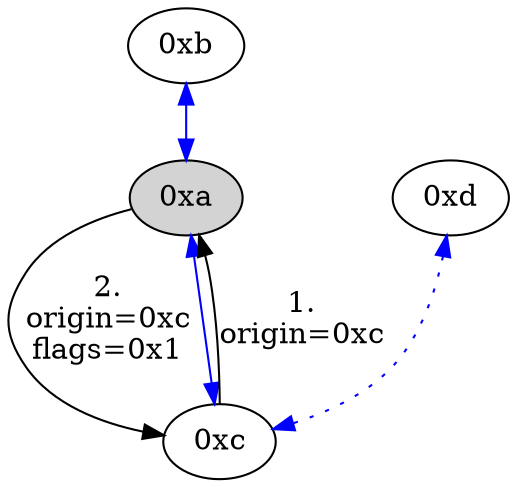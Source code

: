 digraph test5 {
    "0xb" -> a [color=blue, dir=both, len=1.00]
    "0xd" -> "0xc" [color=blue, style=dotted, dir=both]
    "0xc" -> a [color=blue, dir=both, len=1.00]
    "0xc" -> a [label="1.\norigin=0xc"]
    a -> "0xc" [label="2.\norigin=0xc\nflags=0x1"]
    a [style=filled, label="0xa"]
}
